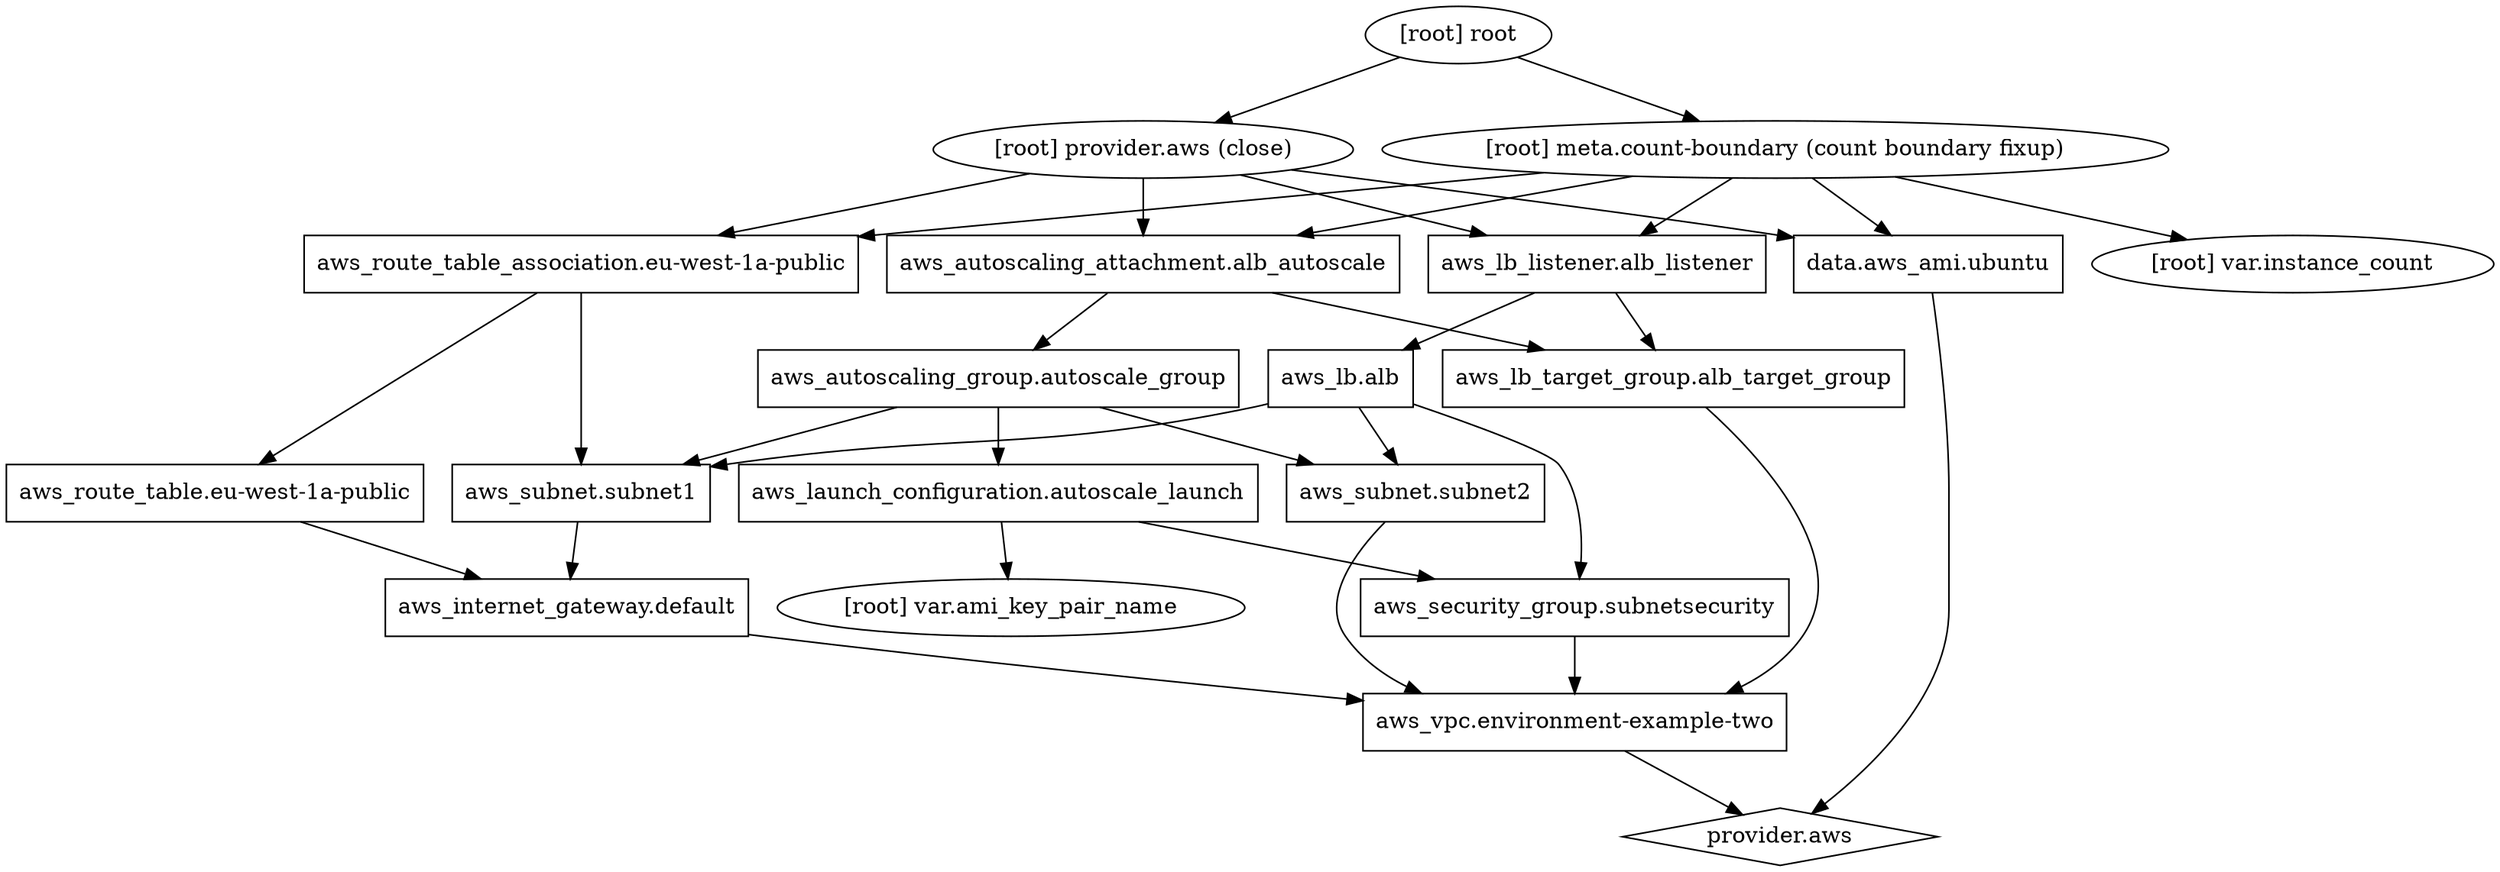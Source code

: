 digraph {
	compound = "true"
	newrank = "true"
	subgraph "root" {
		"[root] aws_autoscaling_attachment.alb_autoscale" [label = "aws_autoscaling_attachment.alb_autoscale", shape = "box"]
		"[root] aws_autoscaling_group.autoscale_group" [label = "aws_autoscaling_group.autoscale_group", shape = "box"]
		"[root] aws_internet_gateway.default" [label = "aws_internet_gateway.default", shape = "box"]
		"[root] aws_launch_configuration.autoscale_launch" [label = "aws_launch_configuration.autoscale_launch", shape = "box"]
		"[root] aws_lb.alb" [label = "aws_lb.alb", shape = "box"]
		"[root] aws_lb_listener.alb_listener" [label = "aws_lb_listener.alb_listener", shape = "box"]
		"[root] aws_lb_target_group.alb_target_group" [label = "aws_lb_target_group.alb_target_group", shape = "box"]
		"[root] aws_route_table.eu-west-1a-public" [label = "aws_route_table.eu-west-1a-public", shape = "box"]
		"[root] aws_route_table_association.eu-west-1a-public" [label = "aws_route_table_association.eu-west-1a-public", shape = "box"]
		"[root] aws_security_group.subnetsecurity" [label = "aws_security_group.subnetsecurity", shape = "box"]
		"[root] aws_subnet.subnet1" [label = "aws_subnet.subnet1", shape = "box"]
		"[root] aws_subnet.subnet2" [label = "aws_subnet.subnet2", shape = "box"]
		"[root] aws_vpc.environment-example-two" [label = "aws_vpc.environment-example-two", shape = "box"]
		"[root] data.aws_ami.ubuntu" [label = "data.aws_ami.ubuntu", shape = "box"]
		"[root] provider.aws" [label = "provider.aws", shape = "diamond"]
		"[root] aws_autoscaling_attachment.alb_autoscale" -> "[root] aws_autoscaling_group.autoscale_group"
		"[root] aws_autoscaling_attachment.alb_autoscale" -> "[root] aws_lb_target_group.alb_target_group"
		"[root] aws_autoscaling_group.autoscale_group" -> "[root] aws_launch_configuration.autoscale_launch"
		"[root] aws_autoscaling_group.autoscale_group" -> "[root] aws_subnet.subnet1"
		"[root] aws_autoscaling_group.autoscale_group" -> "[root] aws_subnet.subnet2"
		"[root] aws_internet_gateway.default" -> "[root] aws_vpc.environment-example-two"
		"[root] aws_launch_configuration.autoscale_launch" -> "[root] aws_security_group.subnetsecurity"
		"[root] aws_launch_configuration.autoscale_launch" -> "[root] var.ami_key_pair_name"
		"[root] aws_lb.alb" -> "[root] aws_security_group.subnetsecurity"
		"[root] aws_lb.alb" -> "[root] aws_subnet.subnet1"
		"[root] aws_lb.alb" -> "[root] aws_subnet.subnet2"
		"[root] aws_lb_listener.alb_listener" -> "[root] aws_lb.alb"
		"[root] aws_lb_listener.alb_listener" -> "[root] aws_lb_target_group.alb_target_group"
		"[root] aws_lb_target_group.alb_target_group" -> "[root] aws_vpc.environment-example-two"
		"[root] aws_route_table.eu-west-1a-public" -> "[root] aws_internet_gateway.default"
		"[root] aws_route_table_association.eu-west-1a-public" -> "[root] aws_route_table.eu-west-1a-public"
		"[root] aws_route_table_association.eu-west-1a-public" -> "[root] aws_subnet.subnet1"
		"[root] aws_security_group.subnetsecurity" -> "[root] aws_vpc.environment-example-two"
		"[root] aws_subnet.subnet1" -> "[root] aws_internet_gateway.default"
		"[root] aws_subnet.subnet2" -> "[root] aws_vpc.environment-example-two"
		"[root] aws_vpc.environment-example-two" -> "[root] provider.aws"
		"[root] data.aws_ami.ubuntu" -> "[root] provider.aws"
		"[root] meta.count-boundary (count boundary fixup)" -> "[root] aws_autoscaling_attachment.alb_autoscale"
		"[root] meta.count-boundary (count boundary fixup)" -> "[root] aws_lb_listener.alb_listener"
		"[root] meta.count-boundary (count boundary fixup)" -> "[root] aws_route_table_association.eu-west-1a-public"
		"[root] meta.count-boundary (count boundary fixup)" -> "[root] data.aws_ami.ubuntu"
		"[root] meta.count-boundary (count boundary fixup)" -> "[root] var.instance_count"
		"[root] provider.aws (close)" -> "[root] aws_autoscaling_attachment.alb_autoscale"
		"[root] provider.aws (close)" -> "[root] aws_lb_listener.alb_listener"
		"[root] provider.aws (close)" -> "[root] aws_route_table_association.eu-west-1a-public"
		"[root] provider.aws (close)" -> "[root] data.aws_ami.ubuntu"
		"[root] root" -> "[root] meta.count-boundary (count boundary fixup)"
		"[root] root" -> "[root] provider.aws (close)"
	}
}

